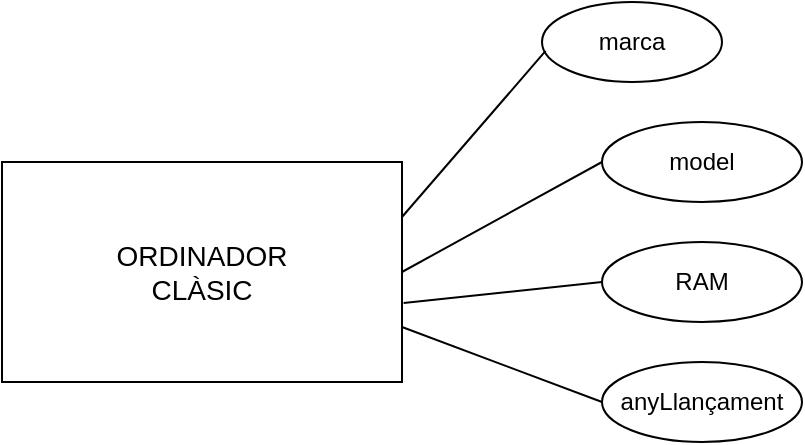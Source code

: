 <mxfile version="21.7.5" type="device">
  <diagram id="C5RBs43oDa-KdzZeNtuy" name="Page-1">
    <mxGraphModel dx="794" dy="503" grid="1" gridSize="10" guides="1" tooltips="1" connect="1" arrows="1" fold="1" page="1" pageScale="1" pageWidth="827" pageHeight="1169" math="0" shadow="0">
      <root>
        <mxCell id="WIyWlLk6GJQsqaUBKTNV-0" />
        <mxCell id="WIyWlLk6GJQsqaUBKTNV-1" parent="WIyWlLk6GJQsqaUBKTNV-0" />
        <mxCell id="xBq4n_y2jMNqlsPwq87B-0" value="&lt;font style=&quot;font-size: 14px;&quot;&gt;ORDINADOR&lt;br&gt;CLÀSIC&lt;/font&gt;" style="rounded=0;whiteSpace=wrap;html=1;" parent="WIyWlLk6GJQsqaUBKTNV-1" vertex="1">
          <mxGeometry x="110" y="320" width="200" height="110" as="geometry" />
        </mxCell>
        <mxCell id="xBq4n_y2jMNqlsPwq87B-1" value="marca" style="ellipse;whiteSpace=wrap;html=1;" parent="WIyWlLk6GJQsqaUBKTNV-1" vertex="1">
          <mxGeometry x="380" y="240" width="90" height="40" as="geometry" />
        </mxCell>
        <mxCell id="xBq4n_y2jMNqlsPwq87B-2" value="" style="endArrow=none;html=1;rounded=0;exitX=1;exitY=0.25;exitDx=0;exitDy=0;entryX=0.02;entryY=0.612;entryDx=0;entryDy=0;entryPerimeter=0;" parent="WIyWlLk6GJQsqaUBKTNV-1" source="xBq4n_y2jMNqlsPwq87B-0" target="xBq4n_y2jMNqlsPwq87B-1" edge="1">
          <mxGeometry width="50" height="50" relative="1" as="geometry">
            <mxPoint x="450" y="390" as="sourcePoint" />
            <mxPoint x="500" y="340" as="targetPoint" />
          </mxGeometry>
        </mxCell>
        <mxCell id="xBq4n_y2jMNqlsPwq87B-3" value="model" style="ellipse;whiteSpace=wrap;html=1;" parent="WIyWlLk6GJQsqaUBKTNV-1" vertex="1">
          <mxGeometry x="410" y="300" width="100" height="40" as="geometry" />
        </mxCell>
        <mxCell id="xBq4n_y2jMNqlsPwq87B-4" value="" style="endArrow=none;html=1;rounded=0;exitX=1;exitY=0.5;exitDx=0;exitDy=0;entryX=0;entryY=0.5;entryDx=0;entryDy=0;" parent="WIyWlLk6GJQsqaUBKTNV-1" source="xBq4n_y2jMNqlsPwq87B-0" target="xBq4n_y2jMNqlsPwq87B-3" edge="1">
          <mxGeometry width="50" height="50" relative="1" as="geometry">
            <mxPoint x="450" y="390" as="sourcePoint" />
            <mxPoint x="500" y="340" as="targetPoint" />
          </mxGeometry>
        </mxCell>
        <mxCell id="xBq4n_y2jMNqlsPwq87B-5" value="RAM" style="ellipse;whiteSpace=wrap;html=1;" parent="WIyWlLk6GJQsqaUBKTNV-1" vertex="1">
          <mxGeometry x="410" y="360" width="100" height="40" as="geometry" />
        </mxCell>
        <mxCell id="xBq4n_y2jMNqlsPwq87B-6" value="" style="endArrow=none;html=1;rounded=0;exitX=1.004;exitY=0.641;exitDx=0;exitDy=0;entryX=0;entryY=0.5;entryDx=0;entryDy=0;exitPerimeter=0;" parent="WIyWlLk6GJQsqaUBKTNV-1" source="xBq4n_y2jMNqlsPwq87B-0" target="xBq4n_y2jMNqlsPwq87B-5" edge="1">
          <mxGeometry width="50" height="50" relative="1" as="geometry">
            <mxPoint x="310" y="425" as="sourcePoint" />
            <mxPoint x="500" y="390" as="targetPoint" />
          </mxGeometry>
        </mxCell>
        <mxCell id="xBq4n_y2jMNqlsPwq87B-7" value="anyLlançament" style="ellipse;whiteSpace=wrap;html=1;" parent="WIyWlLk6GJQsqaUBKTNV-1" vertex="1">
          <mxGeometry x="410" y="420" width="100" height="40" as="geometry" />
        </mxCell>
        <mxCell id="xBq4n_y2jMNqlsPwq87B-8" value="" style="endArrow=none;html=1;rounded=0;exitX=1;exitY=0.75;exitDx=0;exitDy=0;entryX=0;entryY=0.5;entryDx=0;entryDy=0;" parent="WIyWlLk6GJQsqaUBKTNV-1" source="xBq4n_y2jMNqlsPwq87B-0" target="xBq4n_y2jMNqlsPwq87B-7" edge="1">
          <mxGeometry width="50" height="50" relative="1" as="geometry">
            <mxPoint x="310" y="431" as="sourcePoint" />
            <mxPoint x="499" y="430" as="targetPoint" />
          </mxGeometry>
        </mxCell>
      </root>
    </mxGraphModel>
  </diagram>
</mxfile>
